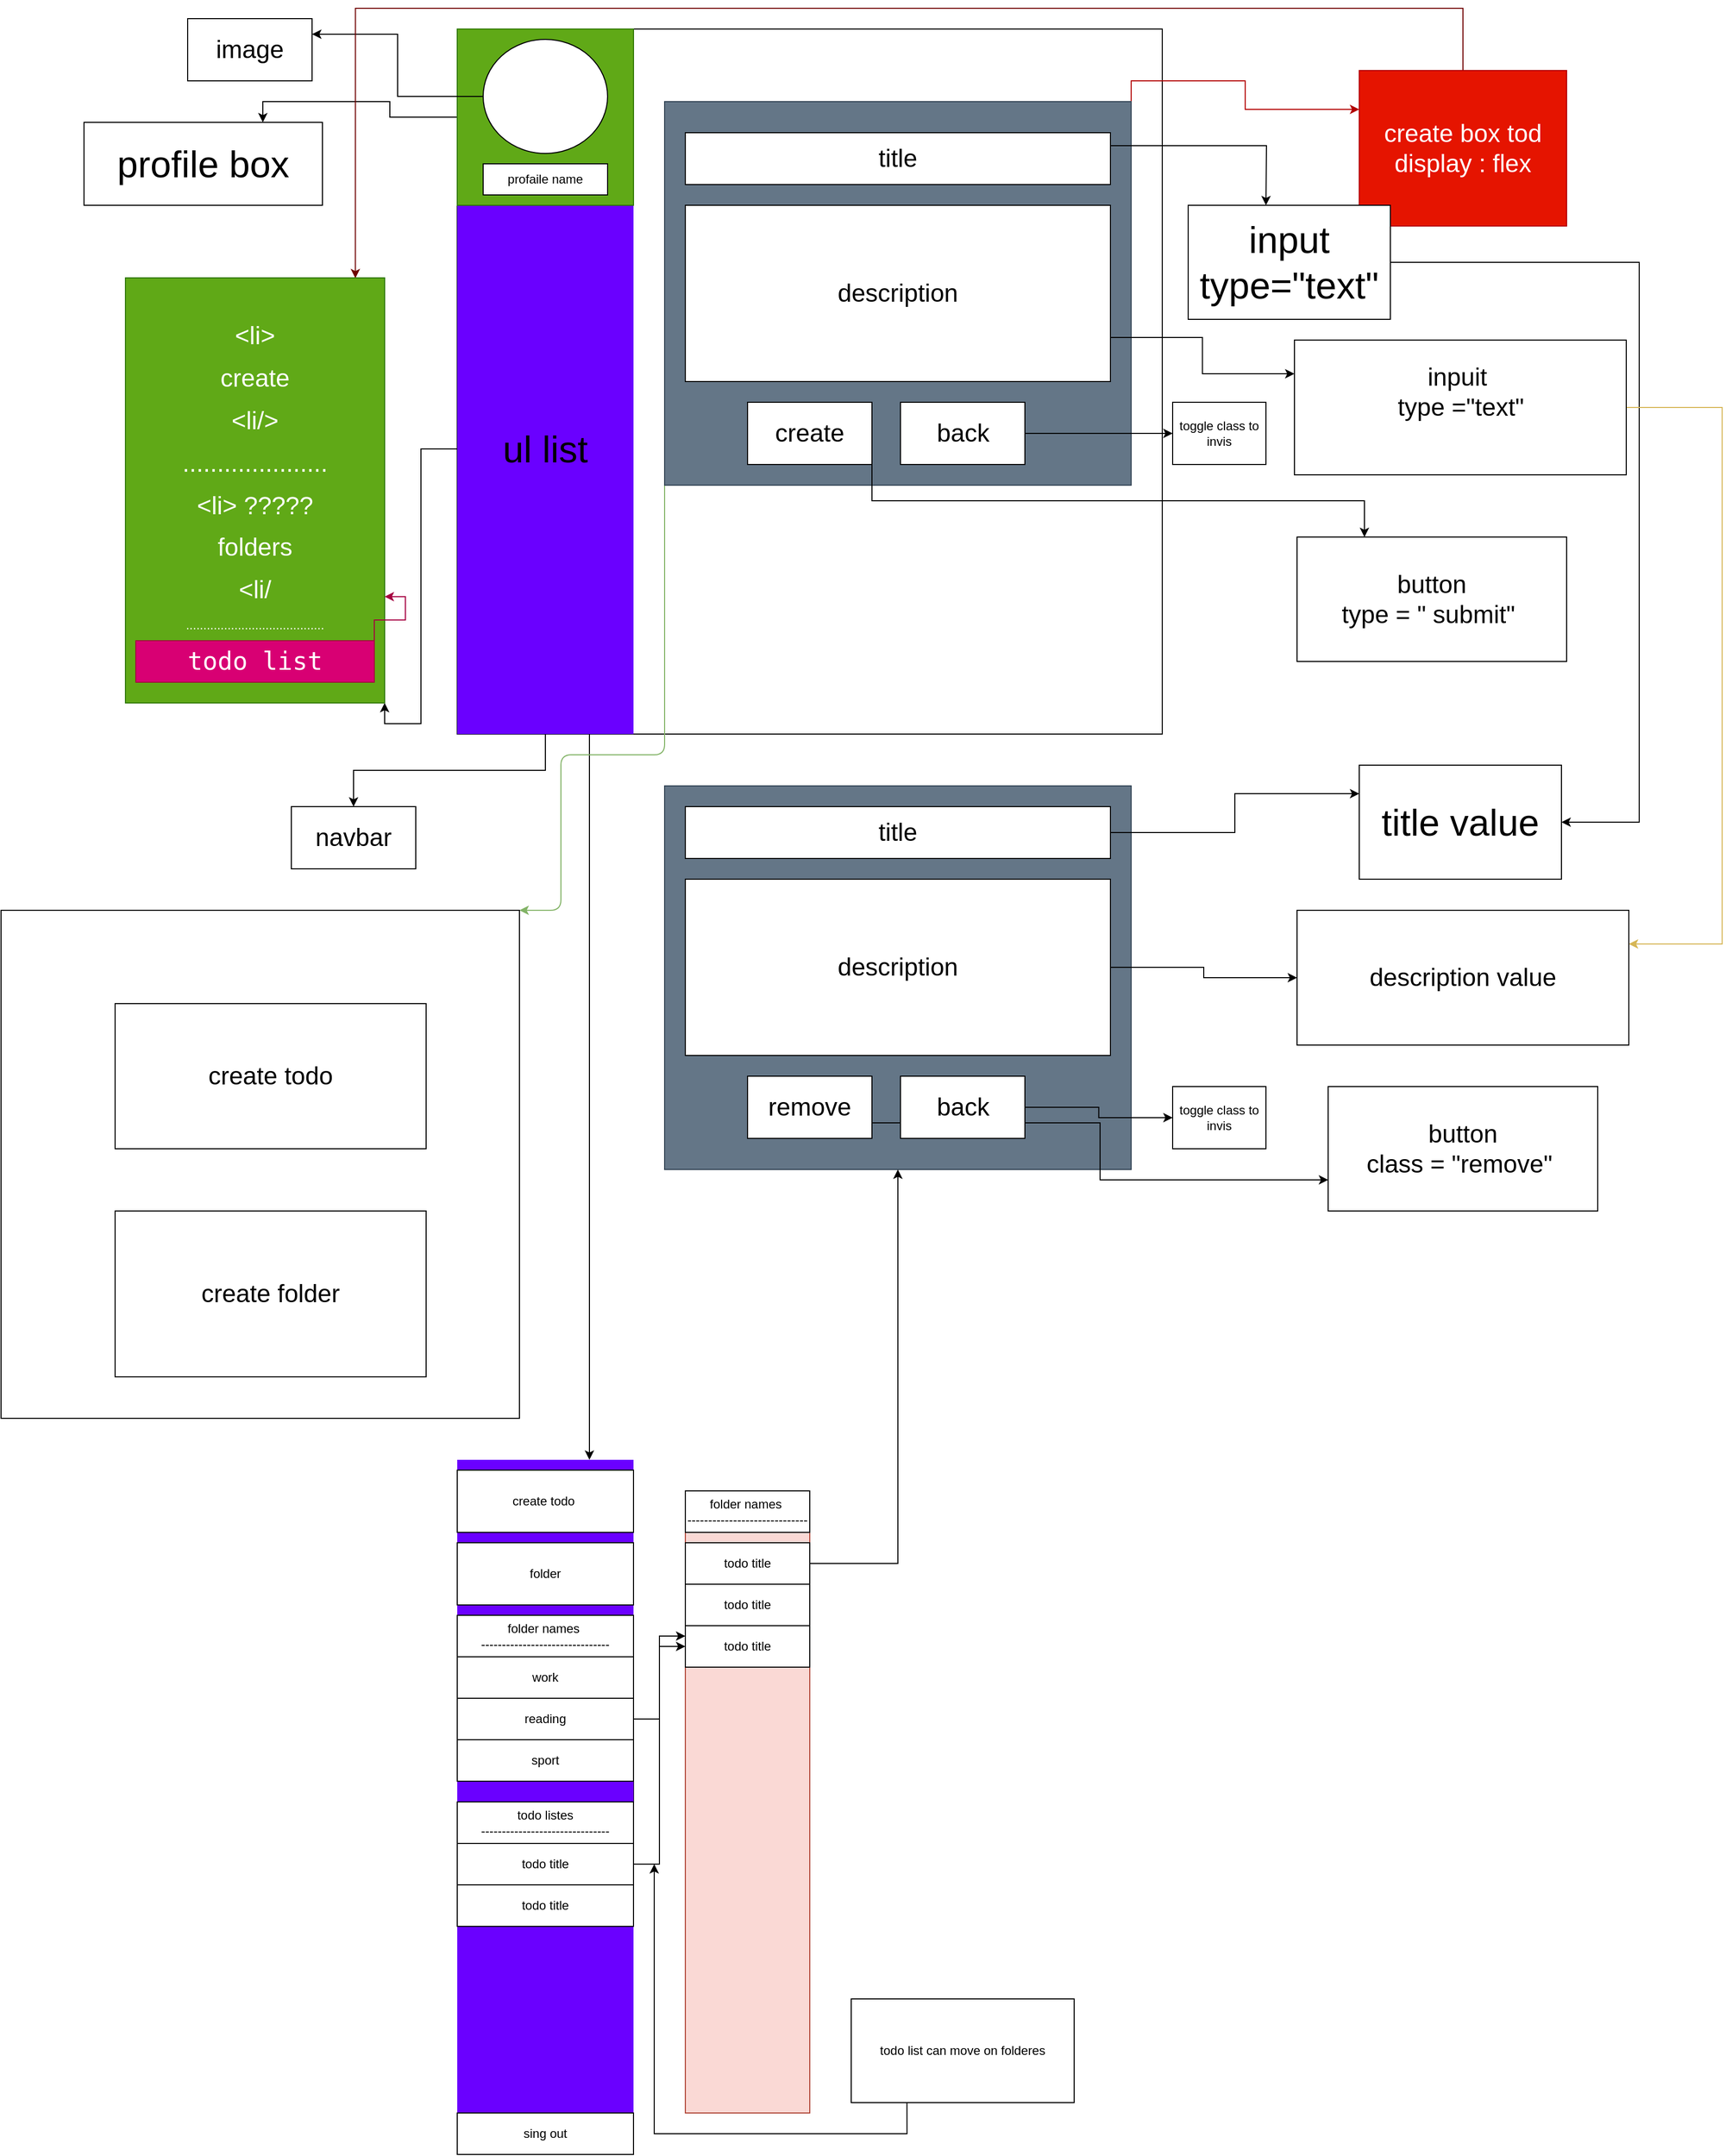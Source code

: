 <mxfile version="13.9.9" type="device"><diagram id="soRYf5IU2YV28QHzgF4Z" name="Page-1"><mxGraphModel dx="3838" dy="1370" grid="1" gridSize="10" guides="1" tooltips="1" connect="1" arrows="1" fold="1" page="1" pageScale="1" pageWidth="850" pageHeight="1100" math="0" shadow="0"><root><mxCell id="0"/><mxCell id="1" parent="0"/><mxCell id="wcgVE5dAAhWsLzOFIcn2-1" value="" style="whiteSpace=wrap;html=1;aspect=fixed;" parent="1" vertex="1"><mxGeometry x="-400" y="30" width="680" height="680" as="geometry"/></mxCell><mxCell id="wcgVE5dAAhWsLzOFIcn2-2" value="&lt;span style=&quot;font-size: 24px&quot;&gt;navbar&lt;br&gt;&lt;/span&gt;" style="rounded=0;whiteSpace=wrap;html=1;" parent="1" vertex="1"><mxGeometry x="-560" y="780" width="120" height="60" as="geometry"/></mxCell><mxCell id="wcgVE5dAAhWsLzOFIcn2-6" style="edgeStyle=orthogonalEdgeStyle;rounded=0;orthogonalLoop=1;jettySize=auto;html=1;exitX=0.5;exitY=1;exitDx=0;exitDy=0;entryX=0.5;entryY=0;entryDx=0;entryDy=0;" parent="1" source="wcgVE5dAAhWsLzOFIcn2-3" target="wcgVE5dAAhWsLzOFIcn2-2" edge="1"><mxGeometry relative="1" as="geometry"><mxPoint x="-315" y="830" as="targetPoint"/></mxGeometry></mxCell><mxCell id="Wy1WqBPB2_bPE5-Rw6UQ-10" style="edgeStyle=orthogonalEdgeStyle;rounded=0;orthogonalLoop=1;jettySize=auto;html=1;exitX=0.75;exitY=1;exitDx=0;exitDy=0;entryX=0.75;entryY=0;entryDx=0;entryDy=0;" parent="1" source="wcgVE5dAAhWsLzOFIcn2-3" target="Wy1WqBPB2_bPE5-Rw6UQ-7" edge="1"><mxGeometry relative="1" as="geometry"/></mxCell><mxCell id="wcgVE5dAAhWsLzOFIcn2-3" value="" style="rounded=0;whiteSpace=wrap;html=1;fillColor=#6a00ff;fontColor=#ffffff;strokeColor=none;" parent="1" vertex="1"><mxGeometry x="-400" y="40" width="170" height="670" as="geometry"/></mxCell><mxCell id="wcgVE5dAAhWsLzOFIcn2-8" style="edgeStyle=orthogonalEdgeStyle;rounded=0;orthogonalLoop=1;jettySize=auto;html=1;exitX=0;exitY=0.5;exitDx=0;exitDy=0;entryX=0.75;entryY=0;entryDx=0;entryDy=0;" parent="1" source="wcgVE5dAAhWsLzOFIcn2-7" target="wcgVE5dAAhWsLzOFIcn2-9" edge="1"><mxGeometry relative="1" as="geometry"><mxPoint x="-480" y="230" as="targetPoint"/></mxGeometry></mxCell><mxCell id="wcgVE5dAAhWsLzOFIcn2-7" value="" style="rounded=0;whiteSpace=wrap;html=1;fillColor=#60a917;strokeColor=#2D7600;fontColor=#ffffff;" parent="1" vertex="1"><mxGeometry x="-400" y="30" width="170" height="170" as="geometry"/></mxCell><mxCell id="wcgVE5dAAhWsLzOFIcn2-9" value="&lt;font style=&quot;font-size: 36px&quot;&gt;profile box&lt;/font&gt;" style="rounded=0;whiteSpace=wrap;html=1;" parent="1" vertex="1"><mxGeometry x="-760" y="120" width="230" height="80" as="geometry"/></mxCell><mxCell id="wcgVE5dAAhWsLzOFIcn2-12" style="edgeStyle=orthogonalEdgeStyle;rounded=0;orthogonalLoop=1;jettySize=auto;html=1;exitX=0;exitY=0.5;exitDx=0;exitDy=0;entryX=1;entryY=0.25;entryDx=0;entryDy=0;" parent="1" source="wcgVE5dAAhWsLzOFIcn2-11" target="wcgVE5dAAhWsLzOFIcn2-13" edge="1"><mxGeometry relative="1" as="geometry"><mxPoint x="-540" y="50" as="targetPoint"/></mxGeometry></mxCell><mxCell id="wcgVE5dAAhWsLzOFIcn2-11" value="" style="ellipse;whiteSpace=wrap;html=1;" parent="1" vertex="1"><mxGeometry x="-375" y="40" width="120" height="110" as="geometry"/></mxCell><mxCell id="wcgVE5dAAhWsLzOFIcn2-13" value="&lt;font style=&quot;font-size: 24px&quot;&gt;image&lt;/font&gt;" style="rounded=0;whiteSpace=wrap;html=1;" parent="1" vertex="1"><mxGeometry x="-660" y="20" width="120" height="60" as="geometry"/></mxCell><mxCell id="wcgVE5dAAhWsLzOFIcn2-14" value="profaile name" style="rounded=0;whiteSpace=wrap;html=1;" parent="1" vertex="1"><mxGeometry x="-375" y="160" width="120" height="30" as="geometry"/></mxCell><mxCell id="wcgVE5dAAhWsLzOFIcn2-16" style="edgeStyle=orthogonalEdgeStyle;rounded=0;orthogonalLoop=1;jettySize=auto;html=1;exitX=1;exitY=0;exitDx=0;exitDy=0;entryX=0;entryY=0.25;entryDx=0;entryDy=0;fillColor=#e51400;strokeColor=#B20000;" parent="1" source="wcgVE5dAAhWsLzOFIcn2-15" target="wcgVE5dAAhWsLzOFIcn2-17" edge="1"><mxGeometry relative="1" as="geometry"><mxPoint x="460" y="140" as="targetPoint"/></mxGeometry></mxCell><mxCell id="dwy9-TNj8Z2yCekTTz8A-10" style="edgeStyle=orthogonalEdgeStyle;rounded=1;orthogonalLoop=1;jettySize=auto;html=1;exitX=0;exitY=1;exitDx=0;exitDy=0;entryX=1;entryY=0;entryDx=0;entryDy=0;fillColor=#d5e8d4;strokeColor=#82b366;" parent="1" source="wcgVE5dAAhWsLzOFIcn2-15" target="dwy9-TNj8Z2yCekTTz8A-1" edge="1"><mxGeometry relative="1" as="geometry"><Array as="points"><mxPoint x="-200" y="730"/><mxPoint x="-300" y="730"/></Array></mxGeometry></mxCell><mxCell id="wcgVE5dAAhWsLzOFIcn2-15" value="" style="rounded=0;whiteSpace=wrap;html=1;fillColor=#647687;strokeColor=#314354;fontColor=#ffffff;" parent="1" vertex="1"><mxGeometry x="-200" y="100" width="450" height="370" as="geometry"/></mxCell><mxCell id="wcgVE5dAAhWsLzOFIcn2-43" style="edgeStyle=orthogonalEdgeStyle;rounded=0;orthogonalLoop=1;jettySize=auto;html=1;exitX=0.5;exitY=0;exitDx=0;exitDy=0;entryX=0.887;entryY=0.001;entryDx=0;entryDy=0;entryPerimeter=0;fillColor=#a20025;strokeColor=#6F0000;" parent="1" source="wcgVE5dAAhWsLzOFIcn2-17" target="wcgVE5dAAhWsLzOFIcn2-37" edge="1"><mxGeometry relative="1" as="geometry"><Array as="points"><mxPoint x="570" y="10"/><mxPoint x="-498" y="10"/></Array></mxGeometry></mxCell><mxCell id="wcgVE5dAAhWsLzOFIcn2-17" value="&lt;font style=&quot;font-size: 24px&quot;&gt;create box tod&lt;br&gt;display : flex&lt;br&gt;&lt;/font&gt;" style="rounded=0;whiteSpace=wrap;html=1;fillColor=#e51400;strokeColor=#B20000;fontColor=#ffffff;" parent="1" vertex="1"><mxGeometry x="470" y="70" width="200" height="150" as="geometry"/></mxCell><mxCell id="wcgVE5dAAhWsLzOFIcn2-27" style="edgeStyle=orthogonalEdgeStyle;rounded=0;orthogonalLoop=1;jettySize=auto;html=1;exitX=1;exitY=0.25;exitDx=0;exitDy=0;" parent="1" source="wcgVE5dAAhWsLzOFIcn2-18" edge="1"><mxGeometry relative="1" as="geometry"><mxPoint x="380" y="200" as="targetPoint"/></mxGeometry></mxCell><mxCell id="wcgVE5dAAhWsLzOFIcn2-18" value="&lt;font style=&quot;font-size: 24px&quot;&gt;title&lt;/font&gt;" style="rounded=0;whiteSpace=wrap;html=1;" parent="1" vertex="1"><mxGeometry x="-180" y="130" width="410" height="50" as="geometry"/></mxCell><mxCell id="wcgVE5dAAhWsLzOFIcn2-29" style="edgeStyle=orthogonalEdgeStyle;rounded=0;orthogonalLoop=1;jettySize=auto;html=1;exitX=1;exitY=0.75;exitDx=0;exitDy=0;entryX=0;entryY=0.25;entryDx=0;entryDy=0;" parent="1" source="wcgVE5dAAhWsLzOFIcn2-19" target="wcgVE5dAAhWsLzOFIcn2-30" edge="1"><mxGeometry relative="1" as="geometry"><mxPoint x="380" y="370" as="targetPoint"/></mxGeometry></mxCell><mxCell id="wcgVE5dAAhWsLzOFIcn2-19" value="&lt;font style=&quot;font-size: 24px&quot;&gt;description&lt;/font&gt;" style="rounded=0;whiteSpace=wrap;html=1;" parent="1" vertex="1"><mxGeometry x="-180" y="200" width="410" height="170" as="geometry"/></mxCell><mxCell id="wcgVE5dAAhWsLzOFIcn2-33" style="edgeStyle=orthogonalEdgeStyle;rounded=0;orthogonalLoop=1;jettySize=auto;html=1;exitX=1;exitY=1;exitDx=0;exitDy=0;entryX=0.25;entryY=0;entryDx=0;entryDy=0;" parent="1" source="wcgVE5dAAhWsLzOFIcn2-22" target="wcgVE5dAAhWsLzOFIcn2-34" edge="1"><mxGeometry relative="1" as="geometry"><mxPoint x="480" y="520" as="targetPoint"/></mxGeometry></mxCell><mxCell id="wcgVE5dAAhWsLzOFIcn2-22" value="&lt;font style=&quot;font-size: 24px&quot;&gt;create&lt;/font&gt;" style="rounded=0;whiteSpace=wrap;html=1;" parent="1" vertex="1"><mxGeometry x="-120" y="390" width="120" height="60" as="geometry"/></mxCell><mxCell id="wcgVE5dAAhWsLzOFIcn2-56" style="edgeStyle=orthogonalEdgeStyle;rounded=0;orthogonalLoop=1;jettySize=auto;html=1;exitX=1;exitY=0.5;exitDx=0;exitDy=0;entryX=1;entryY=0.5;entryDx=0;entryDy=0;" parent="1" source="wcgVE5dAAhWsLzOFIcn2-28" target="wcgVE5dAAhWsLzOFIcn2-52" edge="1"><mxGeometry relative="1" as="geometry"><Array as="points"><mxPoint x="740" y="255"/><mxPoint x="740" y="795"/></Array></mxGeometry></mxCell><mxCell id="wcgVE5dAAhWsLzOFIcn2-28" value="&lt;span style=&quot;font-size: 36px&quot;&gt;input type=&quot;text&quot;&lt;/span&gt;" style="rounded=0;whiteSpace=wrap;html=1;" parent="1" vertex="1"><mxGeometry x="305" y="200" width="195" height="110" as="geometry"/></mxCell><mxCell id="wcgVE5dAAhWsLzOFIcn2-57" style="edgeStyle=orthogonalEdgeStyle;rounded=0;orthogonalLoop=1;jettySize=auto;html=1;exitX=1;exitY=0.5;exitDx=0;exitDy=0;entryX=1;entryY=0.25;entryDx=0;entryDy=0;fillColor=#fff2cc;strokeColor=#d6b656;" parent="1" source="wcgVE5dAAhWsLzOFIcn2-30" target="wcgVE5dAAhWsLzOFIcn2-51" edge="1"><mxGeometry relative="1" as="geometry"><Array as="points"><mxPoint x="820" y="395"/><mxPoint x="820" y="913"/></Array></mxGeometry></mxCell><mxCell id="wcgVE5dAAhWsLzOFIcn2-30" value="&lt;span style=&quot;font-size: 24px&quot;&gt;inpuit&amp;nbsp;&lt;br&gt;type =&quot;text&quot;&lt;br&gt;&lt;br&gt;&lt;/span&gt;" style="rounded=0;whiteSpace=wrap;html=1;" parent="1" vertex="1"><mxGeometry x="407.5" y="330" width="320" height="130" as="geometry"/></mxCell><mxCell id="wcgVE5dAAhWsLzOFIcn2-34" value="&lt;font style=&quot;font-size: 24px&quot;&gt;button&lt;br&gt;type = &quot; submit&quot;&amp;nbsp;&lt;br&gt;&lt;/font&gt;" style="rounded=0;whiteSpace=wrap;html=1;" parent="1" vertex="1"><mxGeometry x="410" y="520" width="260" height="120" as="geometry"/></mxCell><mxCell id="wcgVE5dAAhWsLzOFIcn2-36" style="edgeStyle=orthogonalEdgeStyle;rounded=0;orthogonalLoop=1;jettySize=auto;html=1;exitX=0;exitY=0.5;exitDx=0;exitDy=0;entryX=1;entryY=1;entryDx=0;entryDy=0;" parent="1" source="wcgVE5dAAhWsLzOFIcn2-35" target="wcgVE5dAAhWsLzOFIcn2-37" edge="1"><mxGeometry relative="1" as="geometry"><mxPoint x="-470" y="330" as="targetPoint"/></mxGeometry></mxCell><mxCell id="wcgVE5dAAhWsLzOFIcn2-35" value="&lt;span style=&quot;font-size: 36px&quot;&gt;ul list&lt;br&gt;&lt;/span&gt;" style="rounded=0;whiteSpace=wrap;html=1;fillColor=none;strokeColor=none;" parent="1" vertex="1"><mxGeometry x="-400" y="200" width="170" height="470" as="geometry"/></mxCell><mxCell id="wcgVE5dAAhWsLzOFIcn2-37" value="&lt;blockquote&gt;&lt;span style=&quot;font-size: 24px&quot;&gt;&amp;lt;li&amp;gt;&lt;/span&gt;&lt;/blockquote&gt;&lt;blockquote&gt;&lt;span style=&quot;font-size: 24px&quot;&gt;create&lt;/span&gt;&lt;/blockquote&gt;&lt;blockquote&gt;&lt;span style=&quot;font-size: 24px&quot;&gt;&amp;lt;li/&amp;gt;&lt;/span&gt;&lt;/blockquote&gt;&lt;blockquote&gt;&lt;span style=&quot;font-size: 24px&quot;&gt;.....................&lt;/span&gt;&lt;/blockquote&gt;&lt;blockquote&gt;&lt;span style=&quot;font-size: 24px&quot;&gt;&amp;lt;li&amp;gt; ?????&lt;/span&gt;&lt;/blockquote&gt;&lt;blockquote&gt;&lt;span style=&quot;font-size: 24px&quot;&gt;folders&lt;/span&gt;&lt;/blockquote&gt;&lt;blockquote&gt;&lt;span style=&quot;font-size: 24px&quot;&gt;&amp;lt;li/&lt;/span&gt;&lt;/blockquote&gt;&lt;blockquote&gt;........................................&lt;/blockquote&gt;&lt;pre&gt;&lt;br&gt;&lt;/pre&gt;&lt;div style=&quot;text-align: justify&quot;&gt;&lt;/div&gt;" style="rounded=0;whiteSpace=wrap;html=1;fillColor=#60a917;strokeColor=#2D7600;fontColor=#ffffff;" parent="1" vertex="1"><mxGeometry x="-720" y="270" width="250" height="410" as="geometry"/></mxCell><mxCell id="wcgVE5dAAhWsLzOFIcn2-41" style="edgeStyle=orthogonalEdgeStyle;rounded=0;orthogonalLoop=1;jettySize=auto;html=1;exitX=1;exitY=0;exitDx=0;exitDy=0;entryX=1;entryY=0.75;entryDx=0;entryDy=0;fillColor=#d80073;strokeColor=#A50040;" parent="1" source="wcgVE5dAAhWsLzOFIcn2-40" target="wcgVE5dAAhWsLzOFIcn2-37" edge="1"><mxGeometry relative="1" as="geometry"/></mxCell><mxCell id="wcgVE5dAAhWsLzOFIcn2-40" value="&lt;pre&gt;&lt;span style=&quot;font-size: 24px&quot;&gt;todo list&lt;/span&gt;&lt;/pre&gt;" style="rounded=0;whiteSpace=wrap;html=1;fillColor=#d80073;strokeColor=#A50040;fontColor=#ffffff;" parent="1" vertex="1"><mxGeometry x="-710" y="620" width="230" height="40" as="geometry"/></mxCell><mxCell id="wcgVE5dAAhWsLzOFIcn2-46" value="" style="rounded=0;whiteSpace=wrap;html=1;fillColor=#647687;strokeColor=#314354;fontColor=#ffffff;" parent="1" vertex="1"><mxGeometry x="-200" y="760" width="450" height="370" as="geometry"/></mxCell><mxCell id="wcgVE5dAAhWsLzOFIcn2-53" style="edgeStyle=orthogonalEdgeStyle;rounded=0;orthogonalLoop=1;jettySize=auto;html=1;exitX=1;exitY=0.5;exitDx=0;exitDy=0;entryX=0;entryY=0.25;entryDx=0;entryDy=0;" parent="1" source="wcgVE5dAAhWsLzOFIcn2-47" target="wcgVE5dAAhWsLzOFIcn2-52" edge="1"><mxGeometry relative="1" as="geometry"/></mxCell><mxCell id="wcgVE5dAAhWsLzOFIcn2-47" value="&lt;font style=&quot;font-size: 24px&quot;&gt;title&lt;/font&gt;" style="rounded=0;whiteSpace=wrap;html=1;" parent="1" vertex="1"><mxGeometry x="-180" y="780" width="410" height="50" as="geometry"/></mxCell><mxCell id="wcgVE5dAAhWsLzOFIcn2-54" style="edgeStyle=orthogonalEdgeStyle;rounded=0;orthogonalLoop=1;jettySize=auto;html=1;exitX=1;exitY=0.5;exitDx=0;exitDy=0;" parent="1" source="wcgVE5dAAhWsLzOFIcn2-48" target="wcgVE5dAAhWsLzOFIcn2-51" edge="1"><mxGeometry relative="1" as="geometry"/></mxCell><mxCell id="wcgVE5dAAhWsLzOFIcn2-48" value="&lt;font style=&quot;font-size: 24px&quot;&gt;description&lt;/font&gt;" style="rounded=0;whiteSpace=wrap;html=1;" parent="1" vertex="1"><mxGeometry x="-180" y="850" width="410" height="170" as="geometry"/></mxCell><mxCell id="wcgVE5dAAhWsLzOFIcn2-55" style="edgeStyle=orthogonalEdgeStyle;rounded=0;orthogonalLoop=1;jettySize=auto;html=1;exitX=1;exitY=0.75;exitDx=0;exitDy=0;entryX=0;entryY=0.75;entryDx=0;entryDy=0;" parent="1" source="wcgVE5dAAhWsLzOFIcn2-49" target="wcgVE5dAAhWsLzOFIcn2-50" edge="1"><mxGeometry relative="1" as="geometry"/></mxCell><mxCell id="wcgVE5dAAhWsLzOFIcn2-49" value="&lt;font style=&quot;font-size: 24px&quot;&gt;remove&lt;/font&gt;" style="rounded=0;whiteSpace=wrap;html=1;" parent="1" vertex="1"><mxGeometry x="-120" y="1040" width="120" height="60" as="geometry"/></mxCell><mxCell id="wcgVE5dAAhWsLzOFIcn2-50" value="&lt;font style=&quot;font-size: 24px&quot;&gt;button&lt;br&gt;class = &quot;remove&quot;&amp;nbsp;&lt;br&gt;&lt;/font&gt;" style="rounded=0;whiteSpace=wrap;html=1;" parent="1" vertex="1"><mxGeometry x="440" y="1050" width="260" height="120" as="geometry"/></mxCell><mxCell id="wcgVE5dAAhWsLzOFIcn2-51" value="&lt;span style=&quot;font-size: 24px&quot;&gt;description value&lt;br&gt;&lt;/span&gt;" style="rounded=0;whiteSpace=wrap;html=1;" parent="1" vertex="1"><mxGeometry x="410" y="880" width="320" height="130" as="geometry"/></mxCell><mxCell id="wcgVE5dAAhWsLzOFIcn2-52" value="&lt;span style=&quot;font-size: 36px&quot;&gt;title value&lt;/span&gt;" style="rounded=0;whiteSpace=wrap;html=1;" parent="1" vertex="1"><mxGeometry x="470" y="740" width="195" height="110" as="geometry"/></mxCell><mxCell id="dwy9-TNj8Z2yCekTTz8A-1" value="" style="rounded=0;whiteSpace=wrap;html=1;" parent="1" vertex="1"><mxGeometry x="-840" y="880" width="500" height="490" as="geometry"/></mxCell><mxCell id="dwy9-TNj8Z2yCekTTz8A-8" value="&lt;span style=&quot;font-size: 24px&quot;&gt;create todo&lt;/span&gt;" style="rounded=0;whiteSpace=wrap;html=1;" parent="1" vertex="1"><mxGeometry x="-730" y="970" width="300" height="140" as="geometry"/></mxCell><mxCell id="dwy9-TNj8Z2yCekTTz8A-9" value="&lt;font style=&quot;font-size: 24px&quot;&gt;create folder&lt;/font&gt;" style="rounded=0;whiteSpace=wrap;html=1;" parent="1" vertex="1"><mxGeometry x="-730" y="1170" width="300" height="160" as="geometry"/></mxCell><mxCell id="Wy1WqBPB2_bPE5-Rw6UQ-18" style="edgeStyle=orthogonalEdgeStyle;rounded=0;orthogonalLoop=1;jettySize=auto;html=1;exitX=1;exitY=0.5;exitDx=0;exitDy=0;entryX=0;entryY=0.5;entryDx=0;entryDy=0;" parent="1" source="Wy1WqBPB2_bPE5-Rw6UQ-7" target="Wy1WqBPB2_bPE5-Rw6UQ-24" edge="1"><mxGeometry relative="1" as="geometry"><Array as="points"><mxPoint x="-230" y="1660"/><mxPoint x="-205" y="1660"/><mxPoint x="-205" y="1590"/></Array></mxGeometry></mxCell><mxCell id="Wy1WqBPB2_bPE5-Rw6UQ-7" value="" style="rounded=0;whiteSpace=wrap;html=1;fillColor=#6a00ff;fontColor=#ffffff;strokeColor=none;" parent="1" vertex="1"><mxGeometry x="-400" y="1410" width="170" height="670" as="geometry"/></mxCell><mxCell id="Wy1WqBPB2_bPE5-Rw6UQ-11" value="create todo&amp;nbsp;" style="rounded=0;whiteSpace=wrap;html=1;" parent="1" vertex="1"><mxGeometry x="-400" y="1420" width="170" height="60" as="geometry"/></mxCell><mxCell id="Wy1WqBPB2_bPE5-Rw6UQ-12" value="folder" style="rounded=0;whiteSpace=wrap;html=1;" parent="1" vertex="1"><mxGeometry x="-400" y="1490" width="170" height="60" as="geometry"/></mxCell><mxCell id="Wy1WqBPB2_bPE5-Rw6UQ-13" value="folder names&amp;nbsp;&lt;br&gt;-------------------------------" style="rounded=0;whiteSpace=wrap;html=1;" parent="1" vertex="1"><mxGeometry x="-400" y="1560" width="170" height="40" as="geometry"/></mxCell><mxCell id="Wy1WqBPB2_bPE5-Rw6UQ-14" value="work" style="rounded=0;whiteSpace=wrap;html=1;" parent="1" vertex="1"><mxGeometry x="-400" y="1600" width="170" height="40" as="geometry"/></mxCell><mxCell id="Wy1WqBPB2_bPE5-Rw6UQ-15" value="reading" style="rounded=0;whiteSpace=wrap;html=1;" parent="1" vertex="1"><mxGeometry x="-400" y="1640" width="170" height="40" as="geometry"/></mxCell><mxCell id="Wy1WqBPB2_bPE5-Rw6UQ-16" value="sport" style="rounded=0;whiteSpace=wrap;html=1;" parent="1" vertex="1"><mxGeometry x="-400" y="1680" width="170" height="40" as="geometry"/></mxCell><mxCell id="Wy1WqBPB2_bPE5-Rw6UQ-17" value="" style="rounded=0;whiteSpace=wrap;html=1;fillColor=#fad9d5;strokeColor=#ae4132;" parent="1" vertex="1"><mxGeometry x="-180" y="1440" width="120" height="600" as="geometry"/></mxCell><mxCell id="Wy1WqBPB2_bPE5-Rw6UQ-19" value="folder names&amp;nbsp;&lt;br&gt;-----------------------------" style="rounded=0;whiteSpace=wrap;html=1;" parent="1" vertex="1"><mxGeometry x="-180" y="1440" width="120" height="40" as="geometry"/></mxCell><mxCell id="Wy1WqBPB2_bPE5-Rw6UQ-22" style="edgeStyle=orthogonalEdgeStyle;rounded=0;orthogonalLoop=1;jettySize=auto;html=1;exitX=1;exitY=0.5;exitDx=0;exitDy=0;entryX=0.5;entryY=1;entryDx=0;entryDy=0;" parent="1" source="Wy1WqBPB2_bPE5-Rw6UQ-21" target="wcgVE5dAAhWsLzOFIcn2-46" edge="1"><mxGeometry relative="1" as="geometry"/></mxCell><mxCell id="Wy1WqBPB2_bPE5-Rw6UQ-21" value="todo title" style="rounded=0;whiteSpace=wrap;html=1;" parent="1" vertex="1"><mxGeometry x="-180" y="1490" width="120" height="40" as="geometry"/></mxCell><mxCell id="Wy1WqBPB2_bPE5-Rw6UQ-23" value="todo title" style="rounded=0;whiteSpace=wrap;html=1;" parent="1" vertex="1"><mxGeometry x="-180" y="1530" width="120" height="40" as="geometry"/></mxCell><mxCell id="Wy1WqBPB2_bPE5-Rw6UQ-24" value="todo title" style="rounded=0;whiteSpace=wrap;html=1;" parent="1" vertex="1"><mxGeometry x="-180" y="1570" width="120" height="40" as="geometry"/></mxCell><mxCell id="Wy1WqBPB2_bPE5-Rw6UQ-25" value="todo listes&lt;br&gt;-------------------------------" style="rounded=0;whiteSpace=wrap;html=1;" parent="1" vertex="1"><mxGeometry x="-400" y="1740" width="170" height="40" as="geometry"/></mxCell><mxCell id="Wy1WqBPB2_bPE5-Rw6UQ-28" style="edgeStyle=orthogonalEdgeStyle;rounded=0;orthogonalLoop=1;jettySize=auto;html=1;exitX=1;exitY=0.5;exitDx=0;exitDy=0;entryX=0;entryY=0.25;entryDx=0;entryDy=0;" parent="1" source="Wy1WqBPB2_bPE5-Rw6UQ-26" target="Wy1WqBPB2_bPE5-Rw6UQ-24" edge="1"><mxGeometry relative="1" as="geometry"><mxPoint x="-190" y="1570" as="targetPoint"/></mxGeometry></mxCell><mxCell id="Wy1WqBPB2_bPE5-Rw6UQ-26" value="todo title" style="rounded=0;whiteSpace=wrap;html=1;" parent="1" vertex="1"><mxGeometry x="-400" y="1780" width="170" height="40" as="geometry"/></mxCell><mxCell id="Wy1WqBPB2_bPE5-Rw6UQ-27" value="todo title" style="rounded=0;whiteSpace=wrap;html=1;" parent="1" vertex="1"><mxGeometry x="-400" y="1820" width="170" height="40" as="geometry"/></mxCell><mxCell id="Wy1WqBPB2_bPE5-Rw6UQ-31" style="edgeStyle=orthogonalEdgeStyle;rounded=0;orthogonalLoop=1;jettySize=auto;html=1;exitX=0.25;exitY=1;exitDx=0;exitDy=0;" parent="1" source="Wy1WqBPB2_bPE5-Rw6UQ-29" edge="1"><mxGeometry relative="1" as="geometry"><mxPoint x="-210" y="1800" as="targetPoint"/><Array as="points"><mxPoint x="19" y="2060"/><mxPoint x="-220" y="2060"/></Array></mxGeometry></mxCell><mxCell id="Wy1WqBPB2_bPE5-Rw6UQ-29" value="todo list can move on folderes" style="rounded=0;whiteSpace=wrap;html=1;" parent="1" vertex="1"><mxGeometry x="-20" y="1930" width="215" height="100" as="geometry"/></mxCell><mxCell id="Wy1WqBPB2_bPE5-Rw6UQ-33" value="sing out" style="rounded=0;whiteSpace=wrap;html=1;" parent="1" vertex="1"><mxGeometry x="-400" y="2040" width="170" height="40" as="geometry"/></mxCell><mxCell id="nWyEYrYDfvStqOrzgPQe-2" style="edgeStyle=orthogonalEdgeStyle;rounded=0;orthogonalLoop=1;jettySize=auto;html=1;exitX=1;exitY=0.5;exitDx=0;exitDy=0;" edge="1" parent="1" source="nWyEYrYDfvStqOrzgPQe-1" target="nWyEYrYDfvStqOrzgPQe-3"><mxGeometry relative="1" as="geometry"><mxPoint x="300" y="420" as="targetPoint"/></mxGeometry></mxCell><mxCell id="nWyEYrYDfvStqOrzgPQe-1" value="&lt;font style=&quot;font-size: 24px&quot;&gt;back&lt;/font&gt;" style="rounded=0;whiteSpace=wrap;html=1;" vertex="1" parent="1"><mxGeometry x="27.5" y="390" width="120" height="60" as="geometry"/></mxCell><mxCell id="nWyEYrYDfvStqOrzgPQe-3" value="toggle class to invis" style="rounded=0;whiteSpace=wrap;html=1;" vertex="1" parent="1"><mxGeometry x="290" y="390" width="90" height="60" as="geometry"/></mxCell><mxCell id="nWyEYrYDfvStqOrzgPQe-4" style="edgeStyle=orthogonalEdgeStyle;rounded=0;orthogonalLoop=1;jettySize=auto;html=1;exitX=1;exitY=0.5;exitDx=0;exitDy=0;" edge="1" parent="1" source="nWyEYrYDfvStqOrzgPQe-5" target="nWyEYrYDfvStqOrzgPQe-6"><mxGeometry relative="1" as="geometry"><mxPoint x="300" y="1080" as="targetPoint"/></mxGeometry></mxCell><mxCell id="nWyEYrYDfvStqOrzgPQe-5" value="&lt;font style=&quot;font-size: 24px&quot;&gt;back&lt;/font&gt;" style="rounded=0;whiteSpace=wrap;html=1;" vertex="1" parent="1"><mxGeometry x="27.5" y="1040" width="120" height="60" as="geometry"/></mxCell><mxCell id="nWyEYrYDfvStqOrzgPQe-6" value="toggle class to invis" style="rounded=0;whiteSpace=wrap;html=1;" vertex="1" parent="1"><mxGeometry x="290" y="1050" width="90" height="60" as="geometry"/></mxCell></root></mxGraphModel></diagram></mxfile>